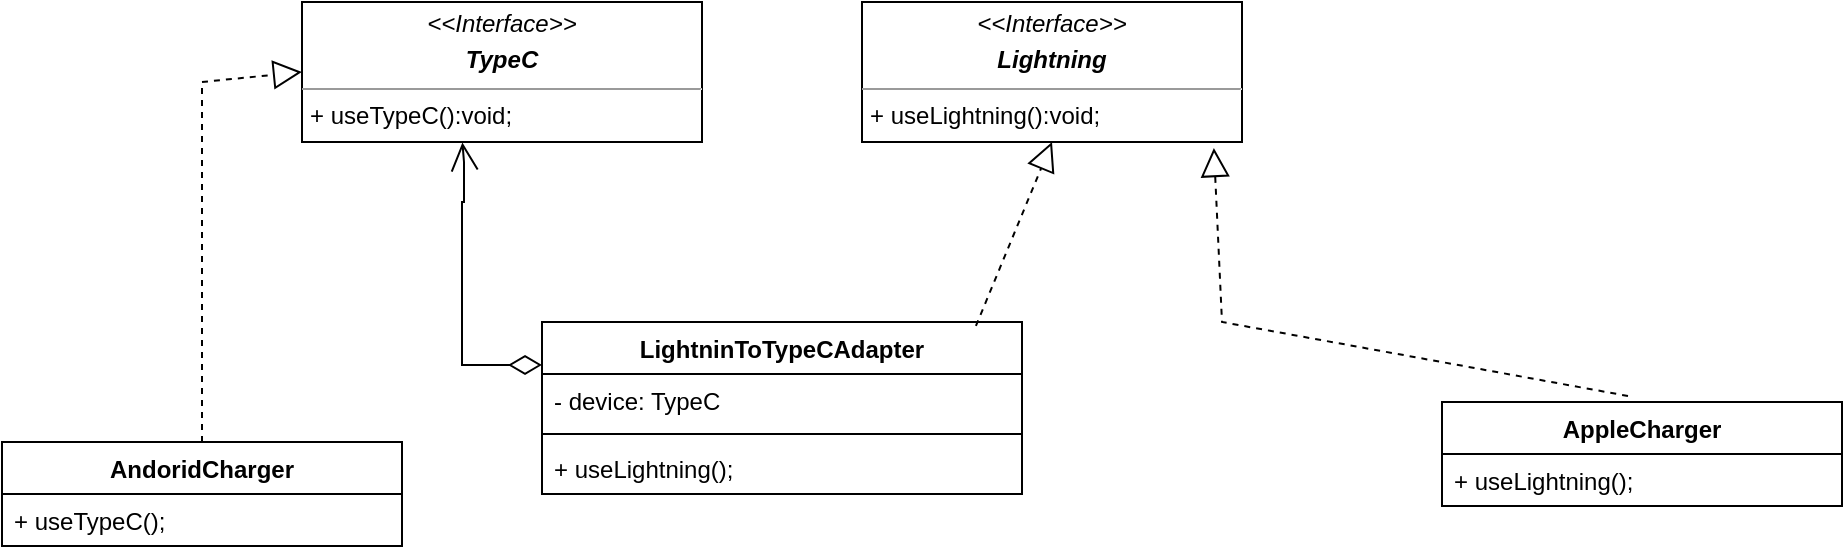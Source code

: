 <mxfile version="20.8.16" type="device"><diagram name="Page-1" id="KY69GH7PF-7IZM2q5loz"><mxGraphModel dx="2016" dy="843" grid="1" gridSize="10" guides="1" tooltips="1" connect="1" arrows="1" fold="1" page="1" pageScale="1" pageWidth="700" pageHeight="1000" math="0" shadow="0"><root><mxCell id="0"/><mxCell id="1" parent="0"/><mxCell id="3Q-JLSMz5p8KsNFxydyK-21" value="LightninToTypeCAdapter" style="swimlane;fontStyle=1;align=center;verticalAlign=top;childLayout=stackLayout;horizontal=1;startSize=26;horizontalStack=0;resizeParent=1;resizeParentMax=0;resizeLast=0;collapsible=1;marginBottom=0;" parent="1" vertex="1"><mxGeometry x="280" y="200" width="240" height="86" as="geometry"/></mxCell><mxCell id="3Q-JLSMz5p8KsNFxydyK-22" value="- device: TypeC" style="text;strokeColor=none;fillColor=none;align=left;verticalAlign=top;spacingLeft=4;spacingRight=4;overflow=hidden;rotatable=0;points=[[0,0.5],[1,0.5]];portConstraint=eastwest;" parent="3Q-JLSMz5p8KsNFxydyK-21" vertex="1"><mxGeometry y="26" width="240" height="26" as="geometry"/></mxCell><mxCell id="3Q-JLSMz5p8KsNFxydyK-23" value="" style="line;strokeWidth=1;fillColor=none;align=left;verticalAlign=middle;spacingTop=-1;spacingLeft=3;spacingRight=3;rotatable=0;labelPosition=right;points=[];portConstraint=eastwest;strokeColor=inherit;" parent="3Q-JLSMz5p8KsNFxydyK-21" vertex="1"><mxGeometry y="52" width="240" height="8" as="geometry"/></mxCell><mxCell id="3Q-JLSMz5p8KsNFxydyK-31" value="+ useLightning();" style="text;strokeColor=none;fillColor=none;align=left;verticalAlign=top;spacingLeft=4;spacingRight=4;overflow=hidden;rotatable=0;points=[[0,0.5],[1,0.5]];portConstraint=eastwest;" parent="3Q-JLSMz5p8KsNFxydyK-21" vertex="1"><mxGeometry y="60" width="240" height="26" as="geometry"/></mxCell><mxCell id="3Q-JLSMz5p8KsNFxydyK-25" value="AppleCharger" style="swimlane;fontStyle=1;align=center;verticalAlign=top;childLayout=stackLayout;horizontal=1;startSize=26;horizontalStack=0;resizeParent=1;resizeParentMax=0;resizeLast=0;collapsible=1;marginBottom=0;" parent="1" vertex="1"><mxGeometry x="730" y="240" width="200" height="52" as="geometry"/></mxCell><mxCell id="3Q-JLSMz5p8KsNFxydyK-28" value="+ useLightning();" style="text;strokeColor=none;fillColor=none;align=left;verticalAlign=top;spacingLeft=4;spacingRight=4;overflow=hidden;rotatable=0;points=[[0,0.5],[1,0.5]];portConstraint=eastwest;" parent="3Q-JLSMz5p8KsNFxydyK-25" vertex="1"><mxGeometry y="26" width="200" height="26" as="geometry"/></mxCell><mxCell id="3Q-JLSMz5p8KsNFxydyK-29" value="AndoridCharger" style="swimlane;fontStyle=1;align=center;verticalAlign=top;childLayout=stackLayout;horizontal=1;startSize=26;horizontalStack=0;resizeParent=1;resizeParentMax=0;resizeLast=0;collapsible=1;marginBottom=0;" parent="1" vertex="1"><mxGeometry x="10" y="260" width="200" height="52" as="geometry"/></mxCell><mxCell id="3Q-JLSMz5p8KsNFxydyK-30" value="+ useTypeC();" style="text;strokeColor=none;fillColor=none;align=left;verticalAlign=top;spacingLeft=4;spacingRight=4;overflow=hidden;rotatable=0;points=[[0,0.5],[1,0.5]];portConstraint=eastwest;" parent="3Q-JLSMz5p8KsNFxydyK-29" vertex="1"><mxGeometry y="26" width="200" height="26" as="geometry"/></mxCell><mxCell id="hcTfoZBhnEY0lwpKihkX-1" value="&lt;p style=&quot;margin:0px;margin-top:4px;text-align:center;&quot;&gt;&lt;i&gt;&amp;lt;&amp;lt;Interface&amp;gt;&amp;gt;&lt;/i&gt;&lt;/p&gt;&lt;p style=&quot;margin:0px;margin-top:4px;text-align:center;&quot;&gt;&lt;i&gt;&lt;b&gt;TypeC&lt;/b&gt;&lt;/i&gt;&lt;/p&gt;&lt;hr size=&quot;1&quot;&gt;&lt;p style=&quot;margin:0px;margin-left:4px;&quot;&gt;+ useTypeC():void;&lt;/p&gt;" style="verticalAlign=top;align=left;overflow=fill;fontSize=12;fontFamily=Helvetica;html=1;" parent="1" vertex="1"><mxGeometry x="160" y="40" width="200" height="70" as="geometry"/></mxCell><mxCell id="hcTfoZBhnEY0lwpKihkX-3" value="&lt;p style=&quot;margin:0px;margin-top:4px;text-align:center;&quot;&gt;&lt;i&gt;&amp;lt;&amp;lt;Interface&amp;gt;&amp;gt;&lt;/i&gt;&lt;/p&gt;&lt;p style=&quot;margin:0px;margin-top:4px;text-align:center;&quot;&gt;&lt;b&gt;&lt;i&gt;Lightning&lt;/i&gt;&lt;/b&gt;&lt;/p&gt;&lt;hr size=&quot;1&quot;&gt;&lt;p style=&quot;margin:0px;margin-left:4px;&quot;&gt;+ useLightning():void;&lt;/p&gt;" style="verticalAlign=top;align=left;overflow=fill;fontSize=12;fontFamily=Helvetica;html=1;" parent="1" vertex="1"><mxGeometry x="440" y="40" width="190" height="70" as="geometry"/></mxCell><mxCell id="hcTfoZBhnEY0lwpKihkX-6" value="" style="endArrow=block;dashed=1;endFill=0;endSize=12;html=1;rounded=0;entryX=0.5;entryY=1;entryDx=0;entryDy=0;exitX=0.904;exitY=0.023;exitDx=0;exitDy=0;exitPerimeter=0;" parent="1" source="3Q-JLSMz5p8KsNFxydyK-21" target="hcTfoZBhnEY0lwpKihkX-3" edge="1"><mxGeometry width="160" relative="1" as="geometry"><mxPoint x="328" y="190" as="sourcePoint"/><mxPoint x="430" y="210" as="targetPoint"/></mxGeometry></mxCell><mxCell id="hcTfoZBhnEY0lwpKihkX-7" value="" style="endArrow=open;html=1;endSize=12;startArrow=diamondThin;startSize=14;startFill=0;edgeStyle=orthogonalEdgeStyle;align=left;verticalAlign=bottom;rounded=0;exitX=0;exitY=0.25;exitDx=0;exitDy=0;entryX=0.401;entryY=1.003;entryDx=0;entryDy=0;entryPerimeter=0;" parent="1" source="3Q-JLSMz5p8KsNFxydyK-21" target="hcTfoZBhnEY0lwpKihkX-1" edge="1"><mxGeometry x="-0.51" y="-68" relative="1" as="geometry"><mxPoint x="270" y="210" as="sourcePoint"/><mxPoint x="240" y="120" as="targetPoint"/><mxPoint as="offset"/><Array as="points"><mxPoint x="240" y="222"/><mxPoint x="240" y="140"/><mxPoint x="241" y="140"/><mxPoint x="241" y="120"/><mxPoint x="240" y="120"/></Array></mxGeometry></mxCell><mxCell id="hcTfoZBhnEY0lwpKihkX-8" value="" style="endArrow=block;dashed=1;endFill=0;endSize=12;html=1;rounded=0;exitX=0.465;exitY=-0.058;exitDx=0;exitDy=0;exitPerimeter=0;entryX=0.926;entryY=1.043;entryDx=0;entryDy=0;entryPerimeter=0;" parent="1" source="3Q-JLSMz5p8KsNFxydyK-25" target="hcTfoZBhnEY0lwpKihkX-3" edge="1"><mxGeometry width="160" relative="1" as="geometry"><mxPoint x="80" y="120" as="sourcePoint"/><mxPoint x="160" y="75" as="targetPoint"/><Array as="points"><mxPoint x="620" y="200"/></Array></mxGeometry></mxCell><mxCell id="hcTfoZBhnEY0lwpKihkX-9" value="" style="endArrow=block;dashed=1;endFill=0;endSize=12;html=1;rounded=0;entryX=0;entryY=0.5;entryDx=0;entryDy=0;exitX=0.5;exitY=0;exitDx=0;exitDy=0;" parent="1" source="3Q-JLSMz5p8KsNFxydyK-29" target="hcTfoZBhnEY0lwpKihkX-1" edge="1"><mxGeometry width="160" relative="1" as="geometry"><mxPoint x="706.5" y="141.984" as="sourcePoint"/><mxPoint x="853.5" y="60" as="targetPoint"/><Array as="points"><mxPoint x="110" y="80"/></Array></mxGeometry></mxCell></root></mxGraphModel></diagram></mxfile>